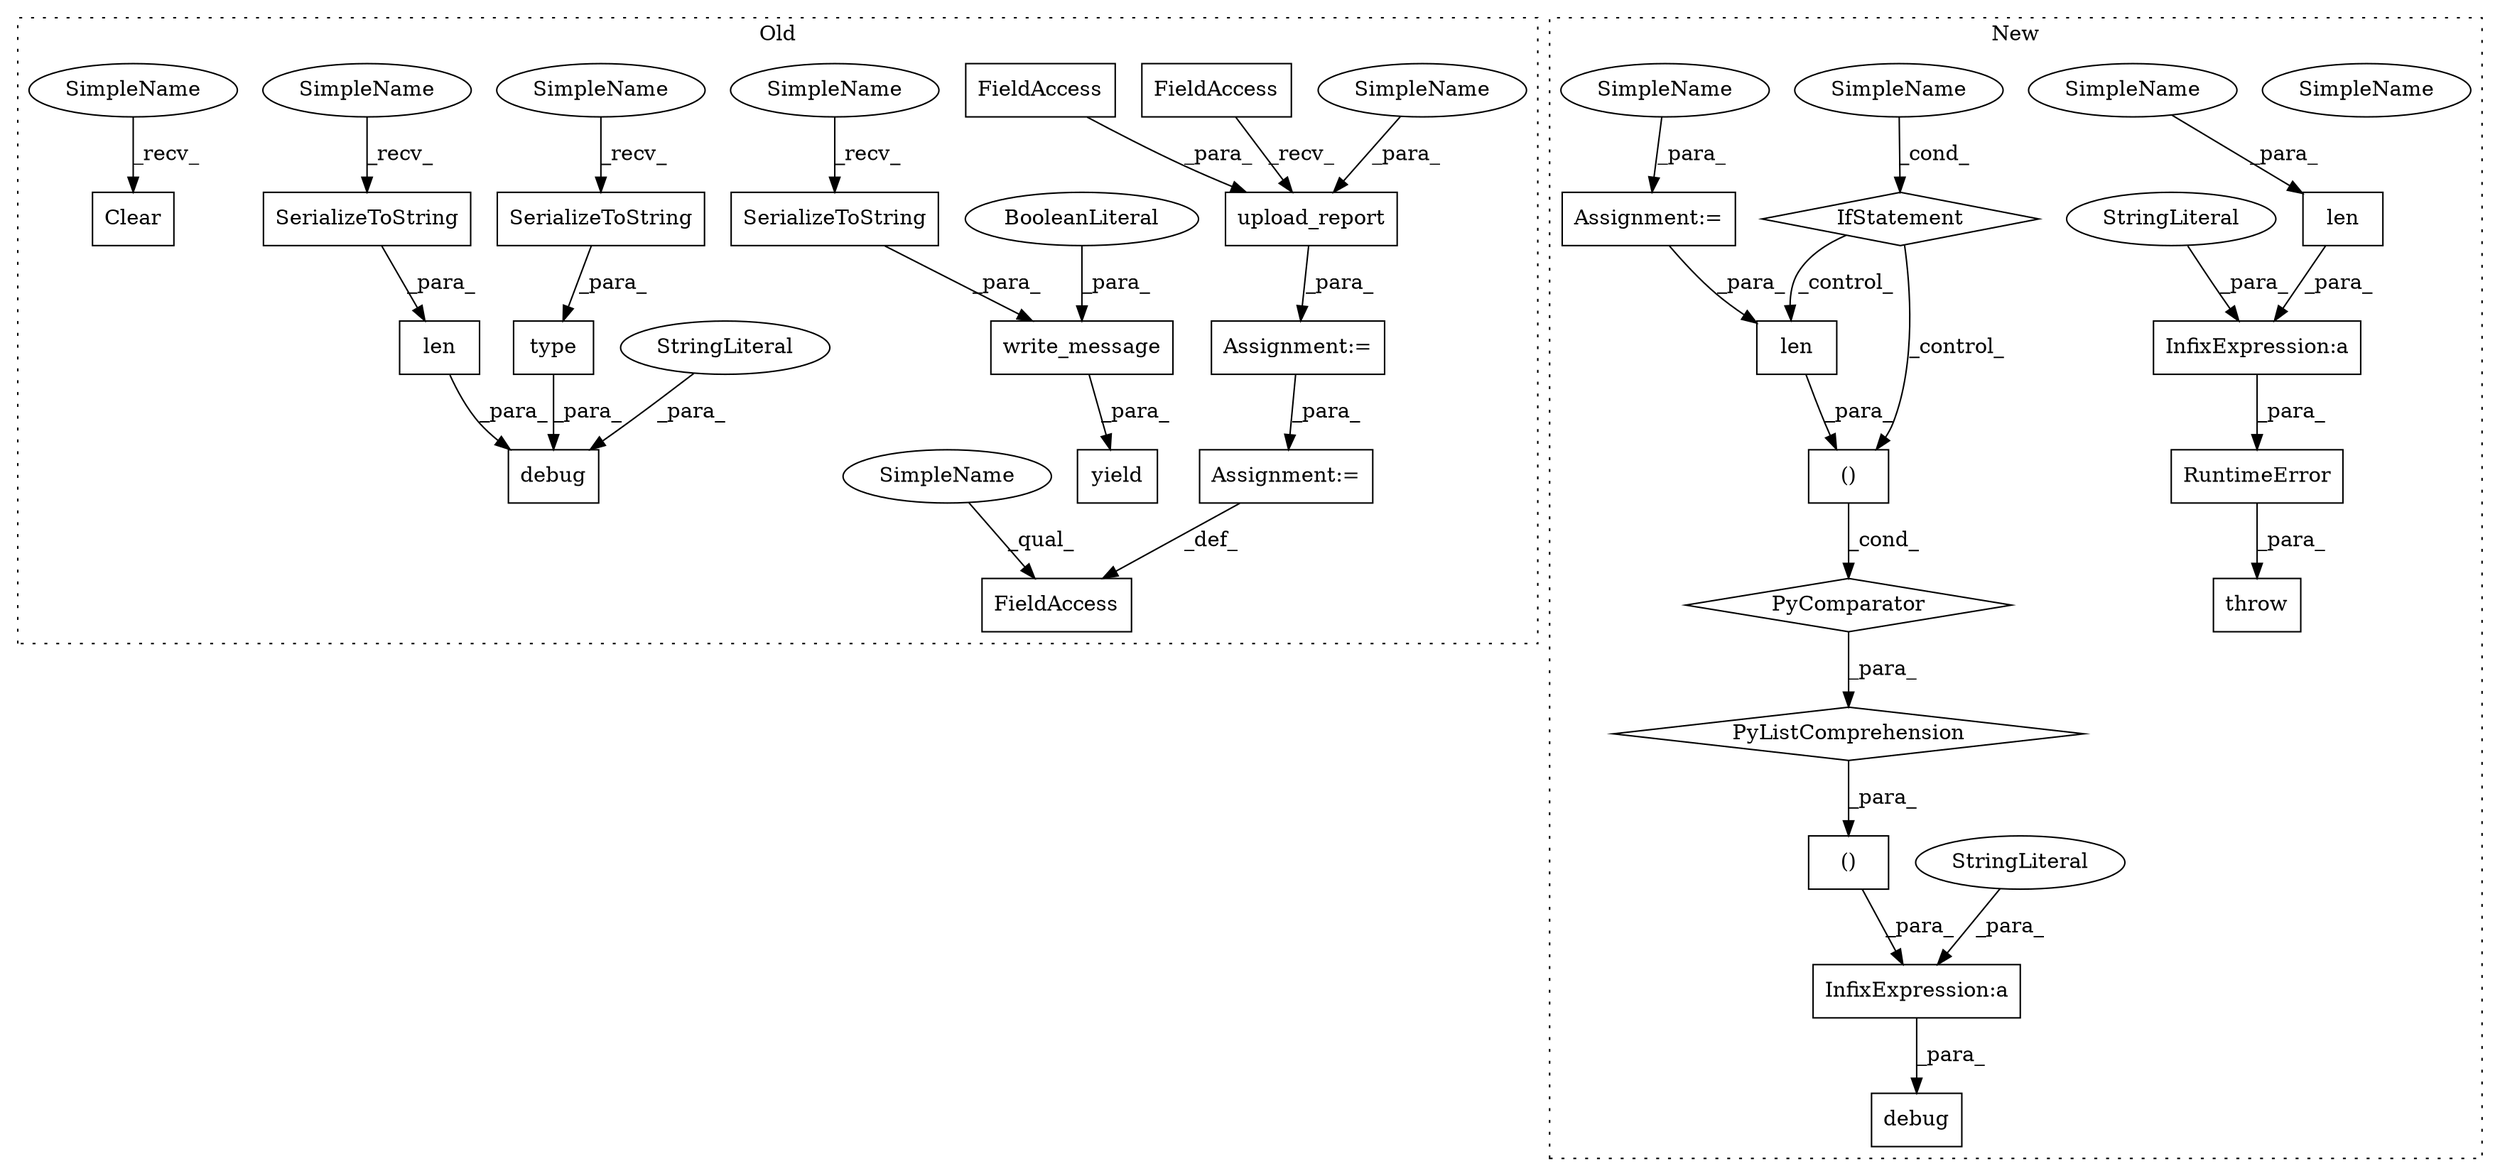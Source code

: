 digraph G {
subgraph cluster0 {
1 [label="upload_report" a="32" s="4974,5008" l="14,1" shape="box"];
8 [label="FieldAccess" a="22" s="4962" l="11" shape="box"];
9 [label="FieldAccess" a="22" s="5045" l="28" shape="box"];
10 [label="SerializeToString" a="32" s="5122" l="19" shape="box"];
11 [label="write_message" a="32" s="5095,5146" l="14,1" shape="box"];
12 [label="FieldAccess" a="22" s="4988" l="13" shape="box"];
13 [label="yield" a="112" s="5085" l="7" shape="box"];
15 [label="BooleanLiteral" a="9" s="5142" l="4" shape="ellipse"];
17 [label="Assignment:=" a="7" s="4961" l="1" shape="box"];
18 [label="Assignment:=" a="7" s="5073" l="1" shape="box"];
20 [label="SerializeToString" a="32" s="4929" l="19" shape="box"];
21 [label="debug" a="32" s="4840,4949" l="6,1" shape="box"];
22 [label="len" a="32" s="4885,4915" l="4,1" shape="box"];
27 [label="type" a="32" s="4917,4948" l="5,1" shape="box"];
30 [label="StringLiteral" a="45" s="4846" l="38" shape="ellipse"];
32 [label="SerializeToString" a="32" s="4896" l="19" shape="box"];
33 [label="Clear" a="32" s="5030" l="7" shape="box"];
34 [label="SimpleName" a="42" s="5002" l="6" shape="ellipse"];
35 [label="SimpleName" a="42" s="4922" l="6" shape="ellipse"];
36 [label="SimpleName" a="42" s="4889" l="6" shape="ellipse"];
38 [label="SimpleName" a="42" s="5045" l="12" shape="ellipse"];
39 [label="SimpleName" a="42" s="5109" l="12" shape="ellipse"];
40 [label="SimpleName" a="42" s="5017" l="12" shape="ellipse"];
label = "Old";
style="dotted";
}
subgraph cluster1 {
2 [label="()" a="106" s="4912" l="27" shape="box"];
3 [label="PyComparator" a="113" s="5019" l="25" shape="diamond"];
4 [label="()" a="106" s="4868" l="177" shape="box"];
5 [label="InfixExpression:a" a="27" s="4858" l="10" shape="box"];
6 [label="debug" a="32" s="4834,5045" l="6,3" shape="box"];
7 [label="len" a="32" s="4929,4938" l="4,1" shape="box"];
14 [label="IfStatement" a="25" s="5019" l="25" shape="diamond"];
16 [label="SimpleName" a="42" s="5039" l="5" shape="ellipse"];
19 [label="Assignment:=" a="7" s="5019" l="25" shape="box"];
23 [label="len" a="32" s="5130,5139" l="4,1" shape="box"];
24 [label="InfixExpression:a" a="27" s="5127" l="3" shape="box"];
25 [label="throw" a="53" s="5056" l="6" shape="box"];
26 [label="RuntimeError" a="32" s="5062,5140" l="13,1" shape="box"];
28 [label="StringLiteral" a="45" s="4840" l="18" shape="ellipse"];
29 [label="PyListComprehension" a="109" s="4912" l="147" shape="diamond"];
31 [label="StringLiteral" a="45" s="5075" l="52" shape="ellipse"];
37 [label="SimpleName" a="42" s="5039" l="5" shape="ellipse"];
41 [label="SimpleName" a="42" s="5134" l="5" shape="ellipse"];
42 [label="SimpleName" a="42" s="5030" l="5" shape="ellipse"];
label = "New";
style="dotted";
}
1 -> 17 [label="_para_"];
2 -> 3 [label="_cond_"];
3 -> 29 [label="_para_"];
4 -> 5 [label="_para_"];
5 -> 6 [label="_para_"];
7 -> 2 [label="_para_"];
8 -> 1 [label="_recv_"];
10 -> 11 [label="_para_"];
11 -> 13 [label="_para_"];
12 -> 1 [label="_para_"];
14 -> 7 [label="_control_"];
14 -> 2 [label="_control_"];
15 -> 11 [label="_para_"];
17 -> 18 [label="_para_"];
18 -> 9 [label="_def_"];
19 -> 7 [label="_para_"];
20 -> 27 [label="_para_"];
22 -> 21 [label="_para_"];
23 -> 24 [label="_para_"];
24 -> 26 [label="_para_"];
26 -> 25 [label="_para_"];
27 -> 21 [label="_para_"];
28 -> 5 [label="_para_"];
29 -> 4 [label="_para_"];
30 -> 21 [label="_para_"];
31 -> 24 [label="_para_"];
32 -> 22 [label="_para_"];
34 -> 1 [label="_para_"];
35 -> 20 [label="_recv_"];
36 -> 32 [label="_recv_"];
37 -> 14 [label="_cond_"];
38 -> 9 [label="_qual_"];
39 -> 10 [label="_recv_"];
40 -> 33 [label="_recv_"];
41 -> 23 [label="_para_"];
42 -> 19 [label="_para_"];
}